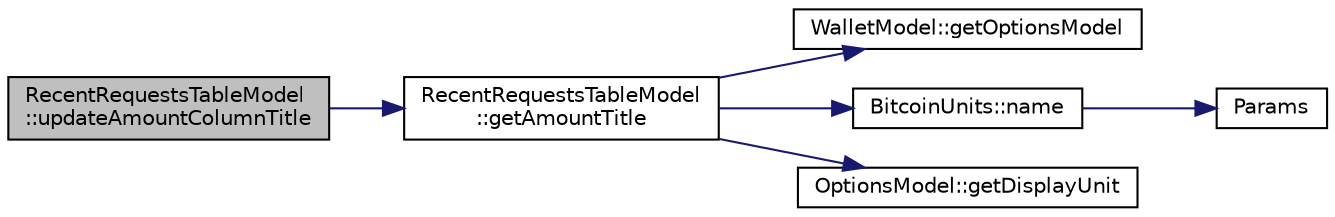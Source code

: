 digraph "RecentRequestsTableModel::updateAmountColumnTitle"
{
  edge [fontname="Helvetica",fontsize="10",labelfontname="Helvetica",labelfontsize="10"];
  node [fontname="Helvetica",fontsize="10",shape=record];
  rankdir="LR";
  Node92 [label="RecentRequestsTableModel\l::updateAmountColumnTitle",height=0.2,width=0.4,color="black", fillcolor="grey75", style="filled", fontcolor="black"];
  Node92 -> Node93 [color="midnightblue",fontsize="10",style="solid",fontname="Helvetica"];
  Node93 [label="RecentRequestsTableModel\l::getAmountTitle",height=0.2,width=0.4,color="black", fillcolor="white", style="filled",URL="$class_recent_requests_table_model.html#ab0116f41ff8773ec18e68205b2917301",tooltip="Gets title for amount column including current display unit if optionsModel reference available..."];
  Node93 -> Node94 [color="midnightblue",fontsize="10",style="solid",fontname="Helvetica"];
  Node94 [label="WalletModel::getOptionsModel",height=0.2,width=0.4,color="black", fillcolor="white", style="filled",URL="$class_wallet_model.html#a96d53e56b3f8f07537ea2523f7a7d300"];
  Node93 -> Node95 [color="midnightblue",fontsize="10",style="solid",fontname="Helvetica"];
  Node95 [label="BitcoinUnits::name",height=0.2,width=0.4,color="black", fillcolor="white", style="filled",URL="$class_bitcoin_units.html#a4cf46136434ed30728608e67e90a9cbe",tooltip="Short name. "];
  Node95 -> Node96 [color="midnightblue",fontsize="10",style="solid",fontname="Helvetica"];
  Node96 [label="Params",height=0.2,width=0.4,color="black", fillcolor="white", style="filled",URL="$chainparams_8cpp.html#ace5c5b706d71a324a417dd2db394fd4a",tooltip="Return the currently selected parameters. "];
  Node93 -> Node97 [color="midnightblue",fontsize="10",style="solid",fontname="Helvetica"];
  Node97 [label="OptionsModel::getDisplayUnit",height=0.2,width=0.4,color="black", fillcolor="white", style="filled",URL="$class_options_model.html#a3b6e4d4ef42be3aaba315b8cd14f468e"];
}

